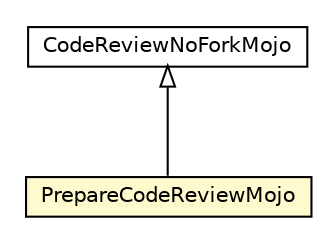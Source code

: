 #!/usr/local/bin/dot
#
# Class diagram 
# Generated by UMLGraph version R5_6-24-gf6e263 (http://www.umlgraph.org/)
#

digraph G {
	edge [fontname="Helvetica",fontsize=10,labelfontname="Helvetica",labelfontsize=10];
	node [fontname="Helvetica",fontsize=10,shape=plaintext];
	nodesep=0.25;
	ranksep=0.5;
	// fr.fastconnect.factory.tibco.bw.codereview.CodeReviewNoForkMojo
	c229 [label=<<table title="fr.fastconnect.factory.tibco.bw.codereview.CodeReviewNoForkMojo" border="0" cellborder="1" cellspacing="0" cellpadding="2" port="p" href="./CodeReviewNoForkMojo.html">
		<tr><td><table border="0" cellspacing="0" cellpadding="1">
<tr><td align="center" balign="center"> CodeReviewNoForkMojo </td></tr>
		</table></td></tr>
		</table>>, URL="./CodeReviewNoForkMojo.html", fontname="Helvetica", fontcolor="black", fontsize=10.0];
	// fr.fastconnect.factory.tibco.bw.codereview.PrepareCodeReviewMojo
	c230 [label=<<table title="fr.fastconnect.factory.tibco.bw.codereview.PrepareCodeReviewMojo" border="0" cellborder="1" cellspacing="0" cellpadding="2" port="p" bgcolor="lemonChiffon" href="./PrepareCodeReviewMojo.html">
		<tr><td><table border="0" cellspacing="0" cellpadding="1">
<tr><td align="center" balign="center"> PrepareCodeReviewMojo </td></tr>
		</table></td></tr>
		</table>>, URL="./PrepareCodeReviewMojo.html", fontname="Helvetica", fontcolor="black", fontsize=10.0];
	//fr.fastconnect.factory.tibco.bw.codereview.PrepareCodeReviewMojo extends fr.fastconnect.factory.tibco.bw.codereview.CodeReviewNoForkMojo
	c229:p -> c230:p [dir=back,arrowtail=empty];
}

